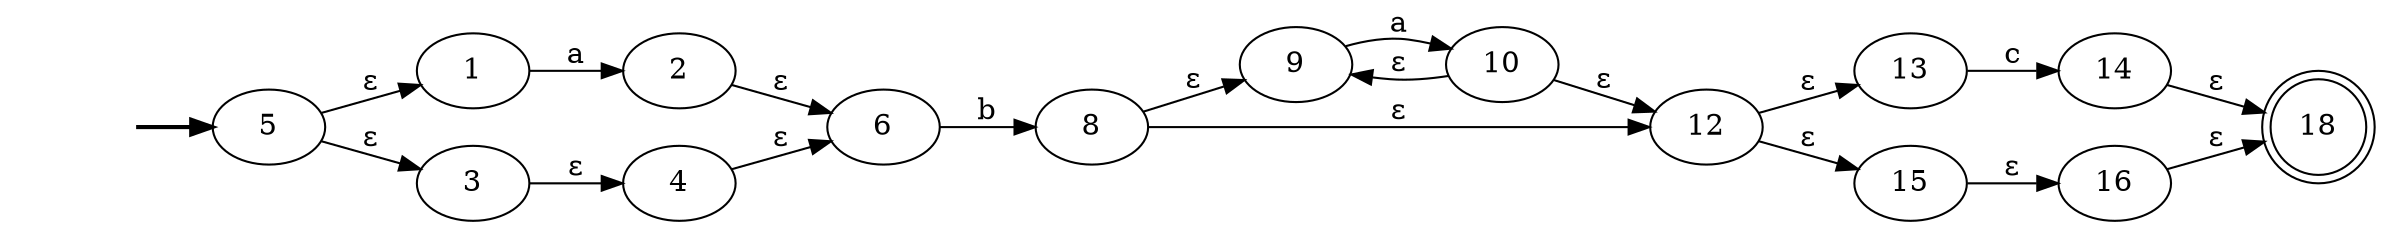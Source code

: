 digraph AFNTest8 {
	graph [rankdir=LR]
	fake [style=invisible]
	fake -> 5 [style=bold]
	5 [root=true]
	1
	5 -> 1 [label="ε"]
	3
	5 -> 3 [label="ε"]
	1
	2
	1 -> 2 [label=a]
	3
	4
	3 -> 4 [label="ε"]
	2
	6
	2 -> 6 [label="ε"]
	4
	4 -> 6 [label="ε"]
	6
	8
	6 -> 8 [label=b]
	8
	9
	8 -> 9 [label="ε"]
	12
	8 -> 12 [label="ε"]
	9
	10
	9 -> 10 [label=a]
	12
	13
	12 -> 13 [label="ε"]
	15
	12 -> 15 [label="ε"]
	10
	10 -> 9 [label="ε"]
	10 -> 12 [label="ε"]
	13
	14
	13 -> 14 [label=c]
	15
	16
	15 -> 16 [label="ε"]
	14
	18 [shape=doublecircle]
	14 -> 18 [label="ε"]
	16
	16 -> 18 [label="ε"]
	18 [shape=doublecircle]
}
